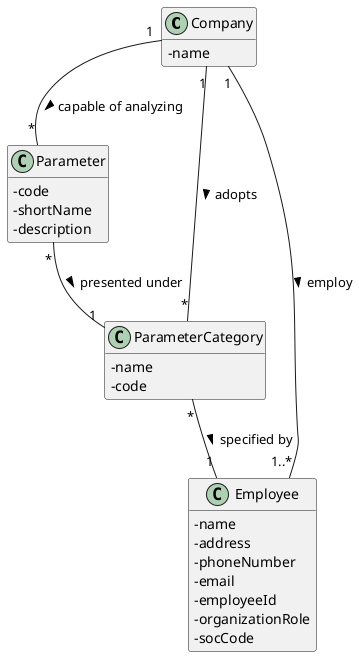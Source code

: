 @startuml
hide methods
'left to right direction
skinparam classAttributeIconSize 0


class Company{
-name
}

class Parameter{
-code
-shortName
-description
}

class ParameterCategory{
-name
-code
}

class Employee{
-name
-address
-phoneNumber
-email
-employeeId
-organizationRole
-socCode
}

Company "1"--"*" Parameter : capable of analyzing >
Company "1"--"*" ParameterCategory : adopts >
Company "1"---"1..*" Employee : employ >
Parameter "*"--"1" ParameterCategory : presented under >
ParameterCategory "*"--"1" Employee : specified by >





@enduml